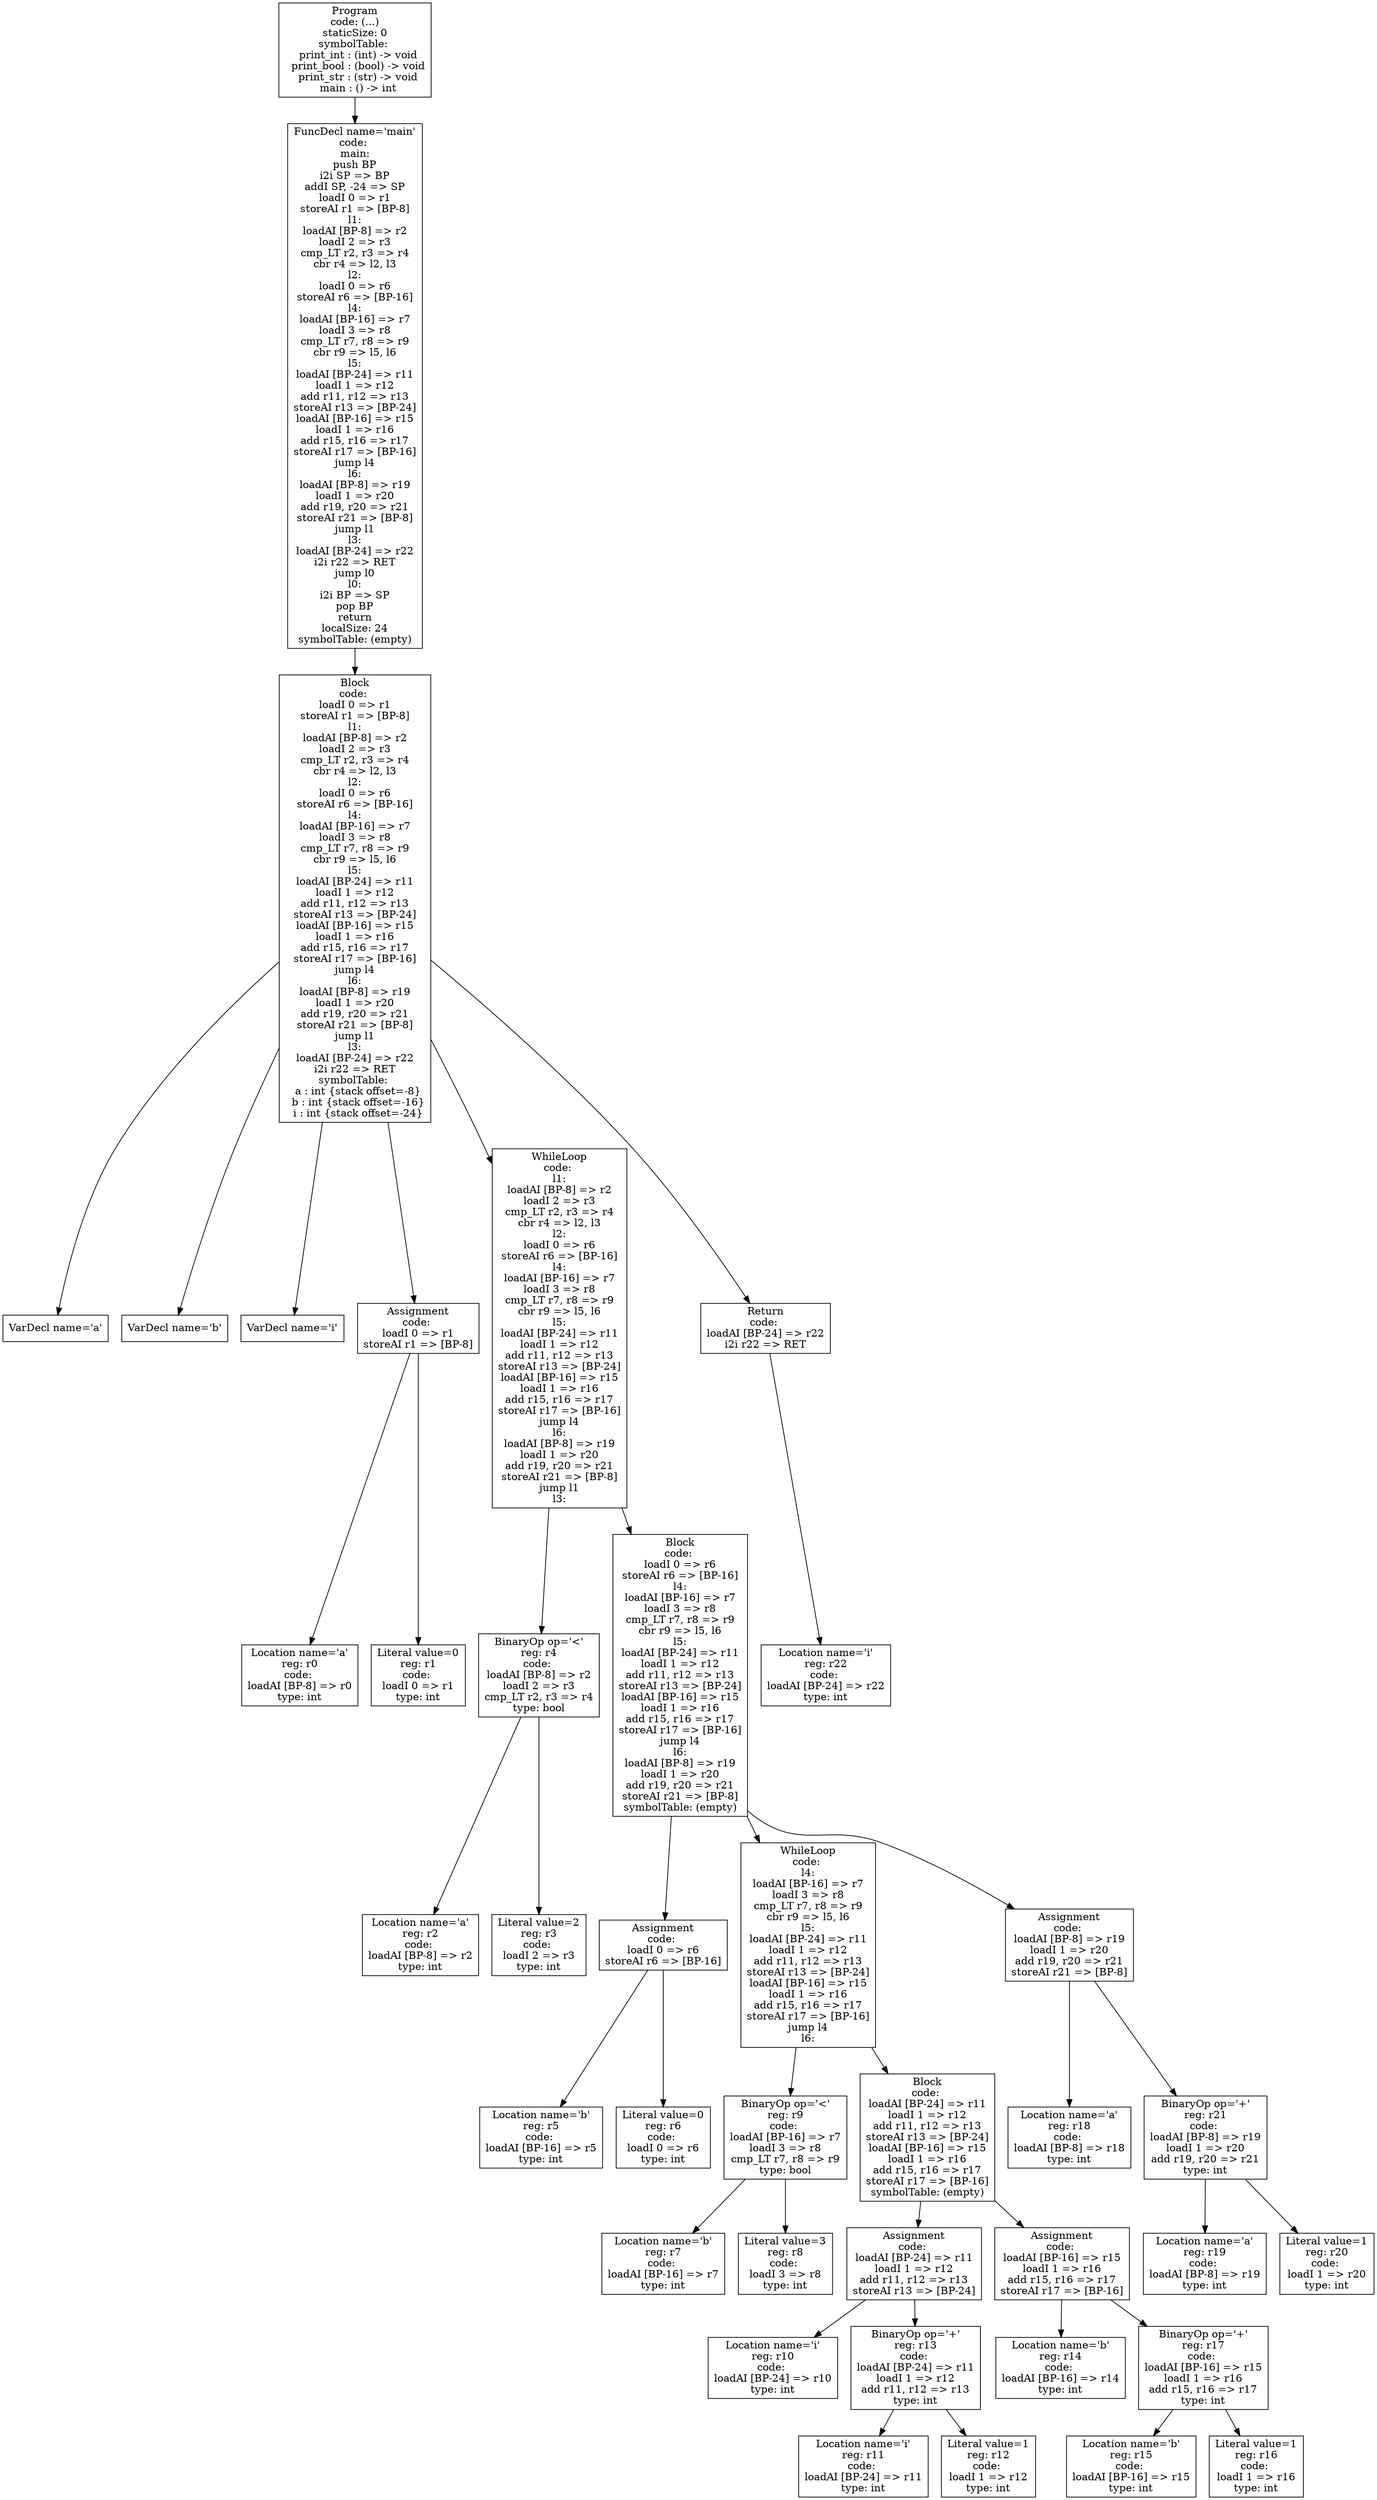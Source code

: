 digraph AST {
3 [shape=box, label="VarDecl name='a'"];
4 [shape=box, label="VarDecl name='b'"];
5 [shape=box, label="VarDecl name='i'"];
7 [shape=box, label="Location name='a'\nreg: r0\ncode: \nloadAI [BP-8] => r0\ntype: int"];
8 [shape=box, label="Literal value=0\nreg: r1\ncode: \nloadI 0 => r1\ntype: int"];
6 [shape=box, label="Assignment\ncode: \nloadI 0 => r1\nstoreAI r1 => [BP-8]"];
6 -> 7;
6 -> 8;
11 [shape=box, label="Location name='a'\nreg: r2\ncode: \nloadAI [BP-8] => r2\ntype: int"];
12 [shape=box, label="Literal value=2\nreg: r3\ncode: \nloadI 2 => r3\ntype: int"];
10 [shape=box, label="BinaryOp op='<'\nreg: r4\ncode: \nloadAI [BP-8] => r2\nloadI 2 => r3\ncmp_LT r2, r3 => r4\ntype: bool"];
10 -> 11;
10 -> 12;
15 [shape=box, label="Location name='b'\nreg: r5\ncode: \nloadAI [BP-16] => r5\ntype: int"];
16 [shape=box, label="Literal value=0\nreg: r6\ncode: \nloadI 0 => r6\ntype: int"];
14 [shape=box, label="Assignment\ncode: \nloadI 0 => r6\nstoreAI r6 => [BP-16]"];
14 -> 15;
14 -> 16;
19 [shape=box, label="Location name='b'\nreg: r7\ncode: \nloadAI [BP-16] => r7\ntype: int"];
20 [shape=box, label="Literal value=3\nreg: r8\ncode: \nloadI 3 => r8\ntype: int"];
18 [shape=box, label="BinaryOp op='<'\nreg: r9\ncode: \nloadAI [BP-16] => r7\nloadI 3 => r8\ncmp_LT r7, r8 => r9\ntype: bool"];
18 -> 19;
18 -> 20;
23 [shape=box, label="Location name='i'\nreg: r10\ncode: \nloadAI [BP-24] => r10\ntype: int"];
25 [shape=box, label="Location name='i'\nreg: r11\ncode: \nloadAI [BP-24] => r11\ntype: int"];
26 [shape=box, label="Literal value=1\nreg: r12\ncode: \nloadI 1 => r12\ntype: int"];
24 [shape=box, label="BinaryOp op='+'\nreg: r13\ncode: \nloadAI [BP-24] => r11\nloadI 1 => r12\nadd r11, r12 => r13\ntype: int"];
24 -> 25;
24 -> 26;
22 [shape=box, label="Assignment\ncode: \nloadAI [BP-24] => r11\nloadI 1 => r12\nadd r11, r12 => r13\nstoreAI r13 => [BP-24]"];
22 -> 23;
22 -> 24;
28 [shape=box, label="Location name='b'\nreg: r14\ncode: \nloadAI [BP-16] => r14\ntype: int"];
30 [shape=box, label="Location name='b'\nreg: r15\ncode: \nloadAI [BP-16] => r15\ntype: int"];
31 [shape=box, label="Literal value=1\nreg: r16\ncode: \nloadI 1 => r16\ntype: int"];
29 [shape=box, label="BinaryOp op='+'\nreg: r17\ncode: \nloadAI [BP-16] => r15\nloadI 1 => r16\nadd r15, r16 => r17\ntype: int"];
29 -> 30;
29 -> 31;
27 [shape=box, label="Assignment\ncode: \nloadAI [BP-16] => r15\nloadI 1 => r16\nadd r15, r16 => r17\nstoreAI r17 => [BP-16]"];
27 -> 28;
27 -> 29;
21 [shape=box, label="Block\ncode: \nloadAI [BP-24] => r11\nloadI 1 => r12\nadd r11, r12 => r13\nstoreAI r13 => [BP-24]\nloadAI [BP-16] => r15\nloadI 1 => r16\nadd r15, r16 => r17\nstoreAI r17 => [BP-16]\nsymbolTable: (empty)"];
21 -> 22;
21 -> 27;
17 [shape=box, label="WhileLoop\ncode: \nl4:\nloadAI [BP-16] => r7\nloadI 3 => r8\ncmp_LT r7, r8 => r9\ncbr r9 => l5, l6\nl5:\nloadAI [BP-24] => r11\nloadI 1 => r12\nadd r11, r12 => r13\nstoreAI r13 => [BP-24]\nloadAI [BP-16] => r15\nloadI 1 => r16\nadd r15, r16 => r17\nstoreAI r17 => [BP-16]\njump l4\nl6:"];
17 -> 18;
17 -> 21;
33 [shape=box, label="Location name='a'\nreg: r18\ncode: \nloadAI [BP-8] => r18\ntype: int"];
35 [shape=box, label="Location name='a'\nreg: r19\ncode: \nloadAI [BP-8] => r19\ntype: int"];
36 [shape=box, label="Literal value=1\nreg: r20\ncode: \nloadI 1 => r20\ntype: int"];
34 [shape=box, label="BinaryOp op='+'\nreg: r21\ncode: \nloadAI [BP-8] => r19\nloadI 1 => r20\nadd r19, r20 => r21\ntype: int"];
34 -> 35;
34 -> 36;
32 [shape=box, label="Assignment\ncode: \nloadAI [BP-8] => r19\nloadI 1 => r20\nadd r19, r20 => r21\nstoreAI r21 => [BP-8]"];
32 -> 33;
32 -> 34;
13 [shape=box, label="Block\ncode: \nloadI 0 => r6\nstoreAI r6 => [BP-16]\nl4:\nloadAI [BP-16] => r7\nloadI 3 => r8\ncmp_LT r7, r8 => r9\ncbr r9 => l5, l6\nl5:\nloadAI [BP-24] => r11\nloadI 1 => r12\nadd r11, r12 => r13\nstoreAI r13 => [BP-24]\nloadAI [BP-16] => r15\nloadI 1 => r16\nadd r15, r16 => r17\nstoreAI r17 => [BP-16]\njump l4\nl6:\nloadAI [BP-8] => r19\nloadI 1 => r20\nadd r19, r20 => r21\nstoreAI r21 => [BP-8]\nsymbolTable: (empty)"];
13 -> 14;
13 -> 17;
13 -> 32;
9 [shape=box, label="WhileLoop\ncode: \nl1:\nloadAI [BP-8] => r2\nloadI 2 => r3\ncmp_LT r2, r3 => r4\ncbr r4 => l2, l3\nl2:\nloadI 0 => r6\nstoreAI r6 => [BP-16]\nl4:\nloadAI [BP-16] => r7\nloadI 3 => r8\ncmp_LT r7, r8 => r9\ncbr r9 => l5, l6\nl5:\nloadAI [BP-24] => r11\nloadI 1 => r12\nadd r11, r12 => r13\nstoreAI r13 => [BP-24]\nloadAI [BP-16] => r15\nloadI 1 => r16\nadd r15, r16 => r17\nstoreAI r17 => [BP-16]\njump l4\nl6:\nloadAI [BP-8] => r19\nloadI 1 => r20\nadd r19, r20 => r21\nstoreAI r21 => [BP-8]\njump l1\nl3:"];
9 -> 10;
9 -> 13;
38 [shape=box, label="Location name='i'\nreg: r22\ncode: \nloadAI [BP-24] => r22\ntype: int"];
37 [shape=box, label="Return\ncode: \nloadAI [BP-24] => r22\ni2i r22 => RET"];
37 -> 38;
2 [shape=box, label="Block\ncode: \nloadI 0 => r1\nstoreAI r1 => [BP-8]\nl1:\nloadAI [BP-8] => r2\nloadI 2 => r3\ncmp_LT r2, r3 => r4\ncbr r4 => l2, l3\nl2:\nloadI 0 => r6\nstoreAI r6 => [BP-16]\nl4:\nloadAI [BP-16] => r7\nloadI 3 => r8\ncmp_LT r7, r8 => r9\ncbr r9 => l5, l6\nl5:\nloadAI [BP-24] => r11\nloadI 1 => r12\nadd r11, r12 => r13\nstoreAI r13 => [BP-24]\nloadAI [BP-16] => r15\nloadI 1 => r16\nadd r15, r16 => r17\nstoreAI r17 => [BP-16]\njump l4\nl6:\nloadAI [BP-8] => r19\nloadI 1 => r20\nadd r19, r20 => r21\nstoreAI r21 => [BP-8]\njump l1\nl3:\nloadAI [BP-24] => r22\ni2i r22 => RET\nsymbolTable: \n  a : int {stack offset=-8}\n  b : int {stack offset=-16}\n  i : int {stack offset=-24}"];
2 -> 3;
2 -> 4;
2 -> 5;
2 -> 6;
2 -> 9;
2 -> 37;
1 [shape=box, label="FuncDecl name='main'\ncode: \nmain:\npush BP\ni2i SP => BP\naddI SP, -24 => SP\nloadI 0 => r1\nstoreAI r1 => [BP-8]\nl1:\nloadAI [BP-8] => r2\nloadI 2 => r3\ncmp_LT r2, r3 => r4\ncbr r4 => l2, l3\nl2:\nloadI 0 => r6\nstoreAI r6 => [BP-16]\nl4:\nloadAI [BP-16] => r7\nloadI 3 => r8\ncmp_LT r7, r8 => r9\ncbr r9 => l5, l6\nl5:\nloadAI [BP-24] => r11\nloadI 1 => r12\nadd r11, r12 => r13\nstoreAI r13 => [BP-24]\nloadAI [BP-16] => r15\nloadI 1 => r16\nadd r15, r16 => r17\nstoreAI r17 => [BP-16]\njump l4\nl6:\nloadAI [BP-8] => r19\nloadI 1 => r20\nadd r19, r20 => r21\nstoreAI r21 => [BP-8]\njump l1\nl3:\nloadAI [BP-24] => r22\ni2i r22 => RET\njump l0\nl0:\ni2i BP => SP\npop BP\nreturn\nlocalSize: 24\nsymbolTable: (empty)"];
1 -> 2;
0 [shape=box, label="Program\ncode: (...)\nstaticSize: 0\nsymbolTable: \n  print_int : (int) -> void\n  print_bool : (bool) -> void\n  print_str : (str) -> void\n  main : () -> int"];
0 -> 1;
}
